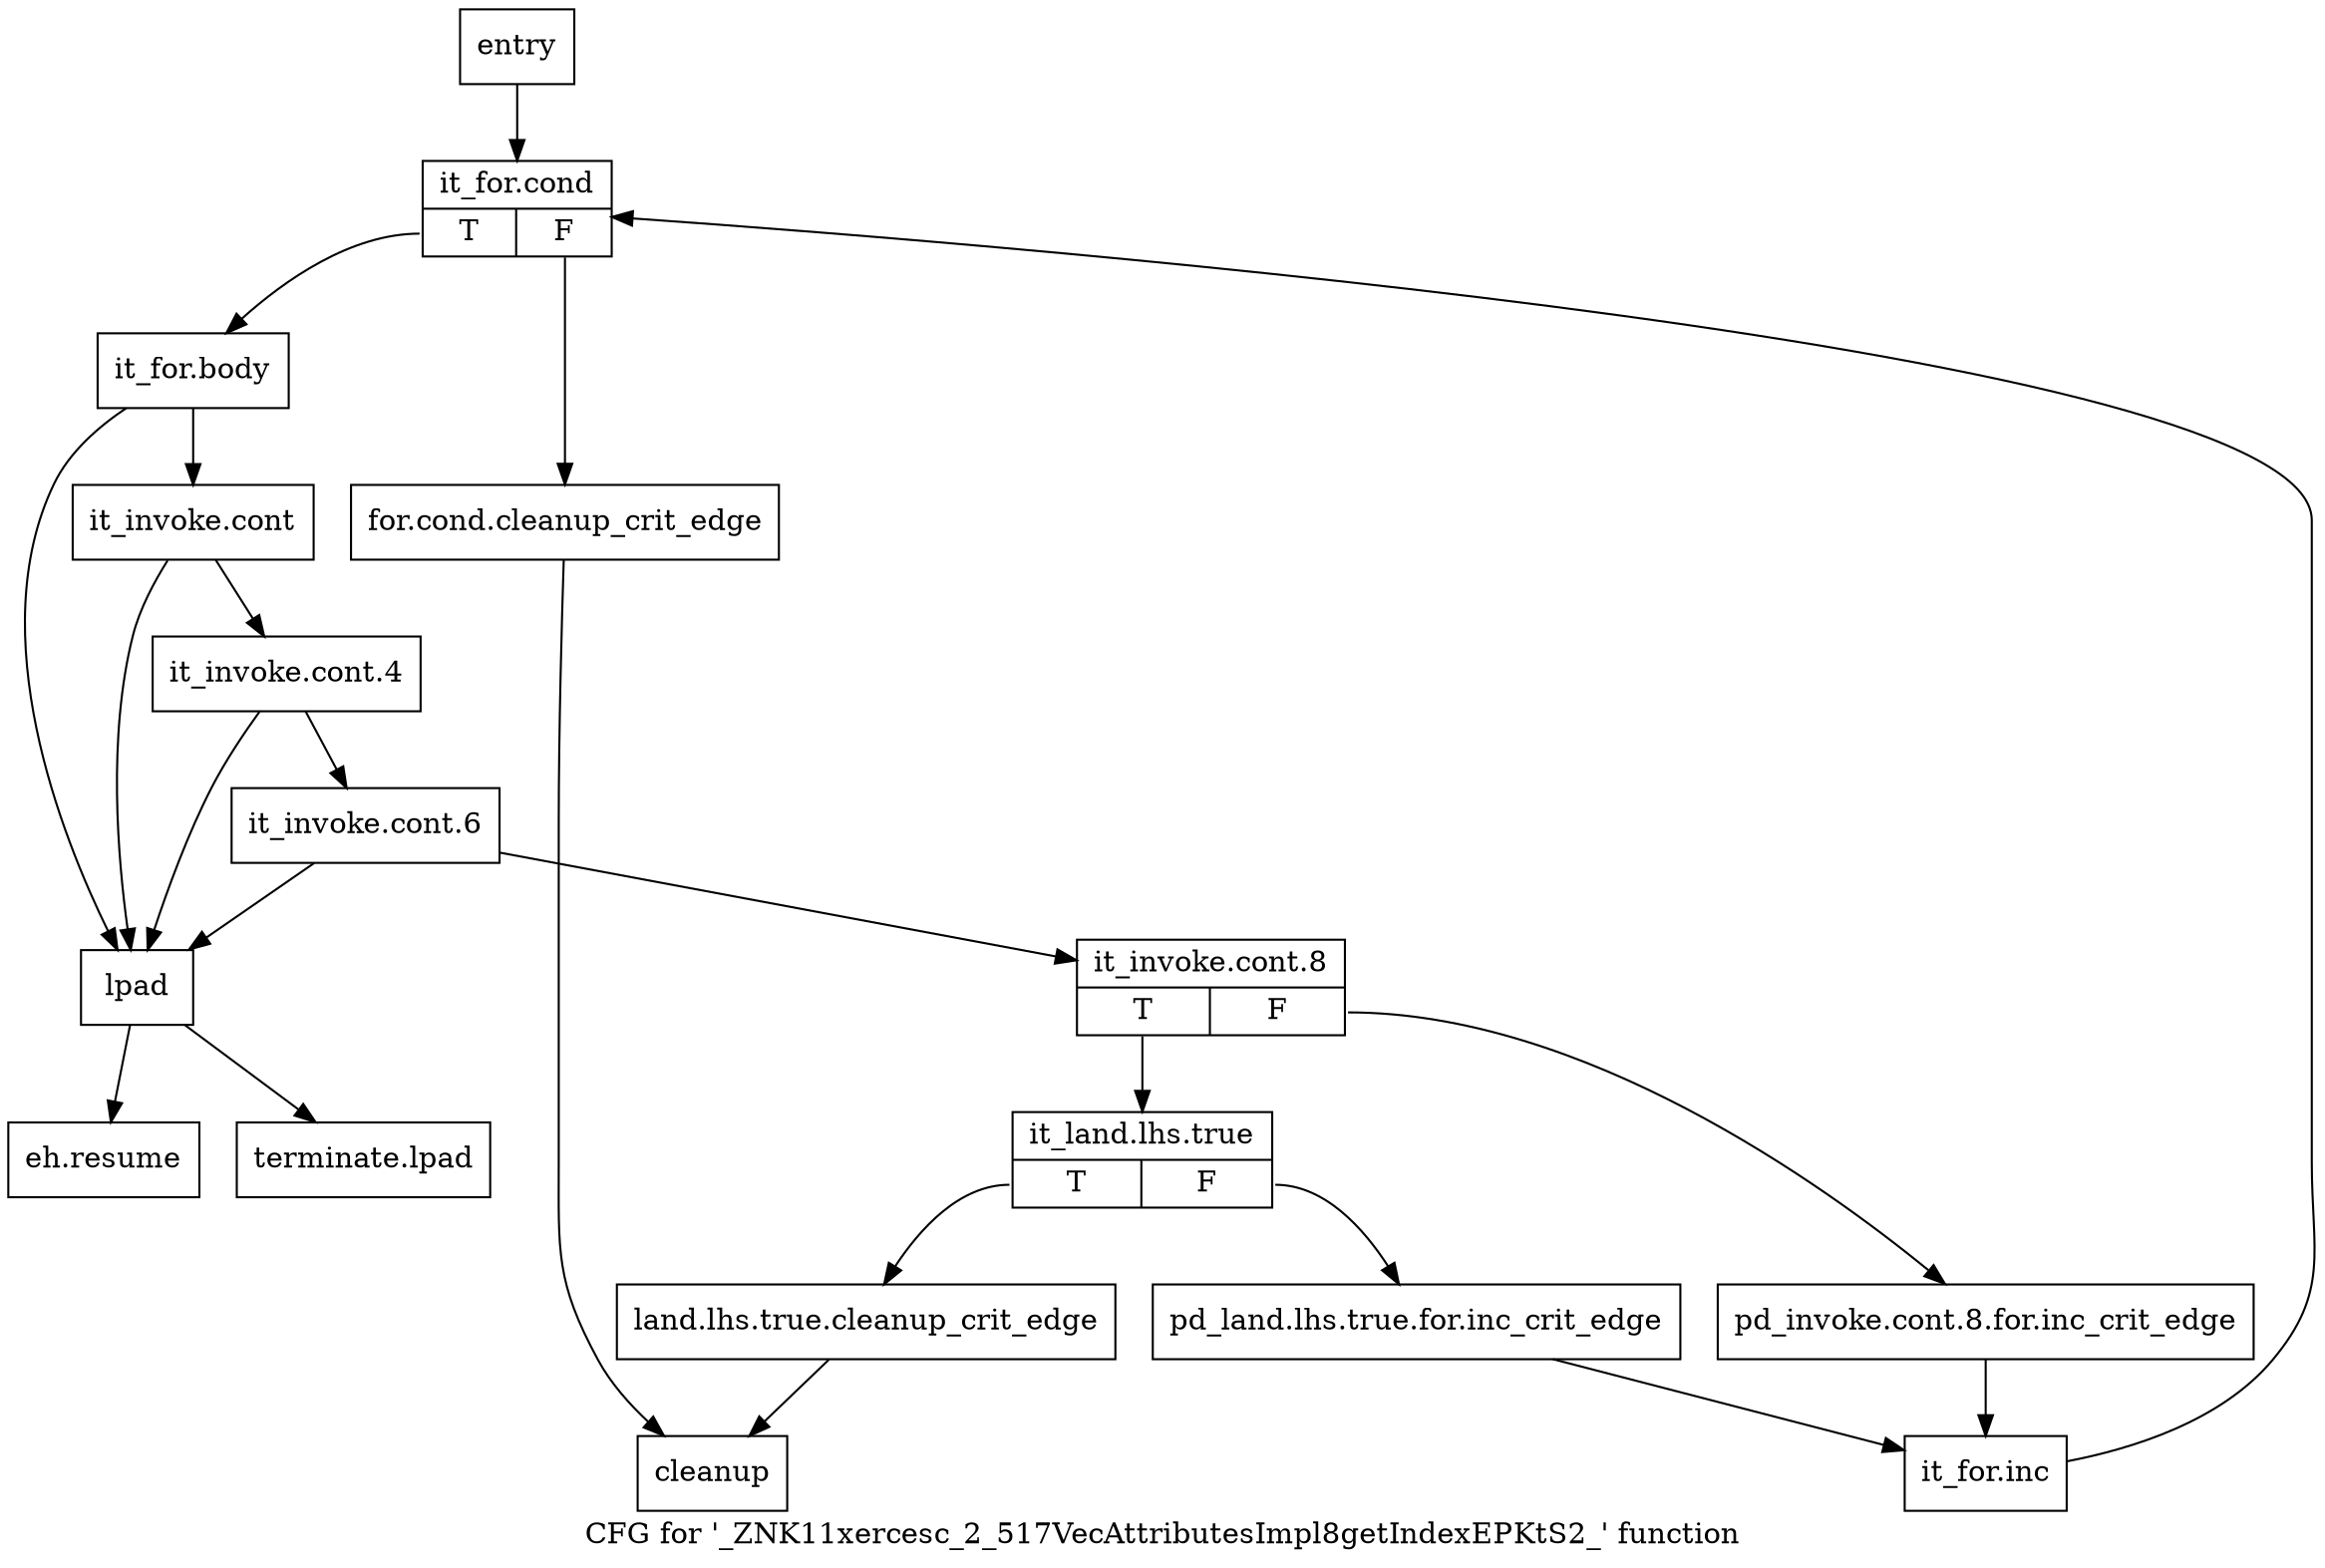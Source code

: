 digraph "CFG for '_ZNK11xercesc_2_517VecAttributesImpl8getIndexEPKtS2_' function" {
	label="CFG for '_ZNK11xercesc_2_517VecAttributesImpl8getIndexEPKtS2_' function";

	Node0x4ea95b0 [shape=record,label="{entry}"];
	Node0x4ea95b0 -> Node0x4ea9600;
	Node0x4ea9600 [shape=record,label="{it_for.cond|{<s0>T|<s1>F}}"];
	Node0x4ea9600:s0 -> Node0x4ea96a0;
	Node0x4ea9600:s1 -> Node0x4ea9650;
	Node0x4ea9650 [shape=record,label="{for.cond.cleanup_crit_edge}"];
	Node0x4ea9650 -> Node0x4ea9a10;
	Node0x4ea96a0 [shape=record,label="{it_for.body}"];
	Node0x4ea96a0 -> Node0x4ea96f0;
	Node0x4ea96a0 -> Node0x4ea9970;
	Node0x4ea96f0 [shape=record,label="{it_invoke.cont}"];
	Node0x4ea96f0 -> Node0x4ea9740;
	Node0x4ea96f0 -> Node0x4ea9970;
	Node0x4ea9740 [shape=record,label="{it_invoke.cont.4}"];
	Node0x4ea9740 -> Node0x4ea9790;
	Node0x4ea9740 -> Node0x4ea9970;
	Node0x4ea9790 [shape=record,label="{it_invoke.cont.6}"];
	Node0x4ea9790 -> Node0x4ea97e0;
	Node0x4ea9790 -> Node0x4ea9970;
	Node0x4ea97e0 [shape=record,label="{it_invoke.cont.8|{<s0>T|<s1>F}}"];
	Node0x4ea97e0:s0 -> Node0x4ea9880;
	Node0x4ea97e0:s1 -> Node0x4ea9830;
	Node0x4ea9830 [shape=record,label="{pd_invoke.cont.8.for.inc_crit_edge}"];
	Node0x4ea9830 -> Node0x4ea99c0;
	Node0x4ea9880 [shape=record,label="{it_land.lhs.true|{<s0>T|<s1>F}}"];
	Node0x4ea9880:s0 -> Node0x4ea9920;
	Node0x4ea9880:s1 -> Node0x4ea98d0;
	Node0x4ea98d0 [shape=record,label="{pd_land.lhs.true.for.inc_crit_edge}"];
	Node0x4ea98d0 -> Node0x4ea99c0;
	Node0x4ea9920 [shape=record,label="{land.lhs.true.cleanup_crit_edge}"];
	Node0x4ea9920 -> Node0x4ea9a10;
	Node0x4ea9970 [shape=record,label="{lpad}"];
	Node0x4ea9970 -> Node0x4ea9a60;
	Node0x4ea9970 -> Node0x4ea9ab0;
	Node0x4ea99c0 [shape=record,label="{it_for.inc}"];
	Node0x4ea99c0 -> Node0x4ea9600;
	Node0x4ea9a10 [shape=record,label="{cleanup}"];
	Node0x4ea9a60 [shape=record,label="{eh.resume}"];
	Node0x4ea9ab0 [shape=record,label="{terminate.lpad}"];
}
